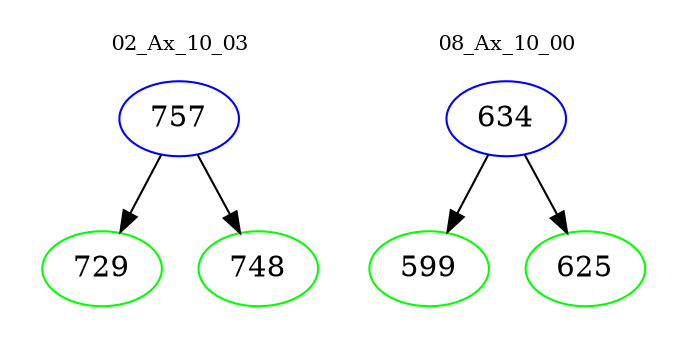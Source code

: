 digraph{
subgraph cluster_0 {
color = white
label = "02_Ax_10_03";
fontsize=10;
T0_757 [label="757", color="blue"]
T0_757 -> T0_729 [color="black"]
T0_729 [label="729", color="green"]
T0_757 -> T0_748 [color="black"]
T0_748 [label="748", color="green"]
}
subgraph cluster_1 {
color = white
label = "08_Ax_10_00";
fontsize=10;
T1_634 [label="634", color="blue"]
T1_634 -> T1_599 [color="black"]
T1_599 [label="599", color="green"]
T1_634 -> T1_625 [color="black"]
T1_625 [label="625", color="green"]
}
}
